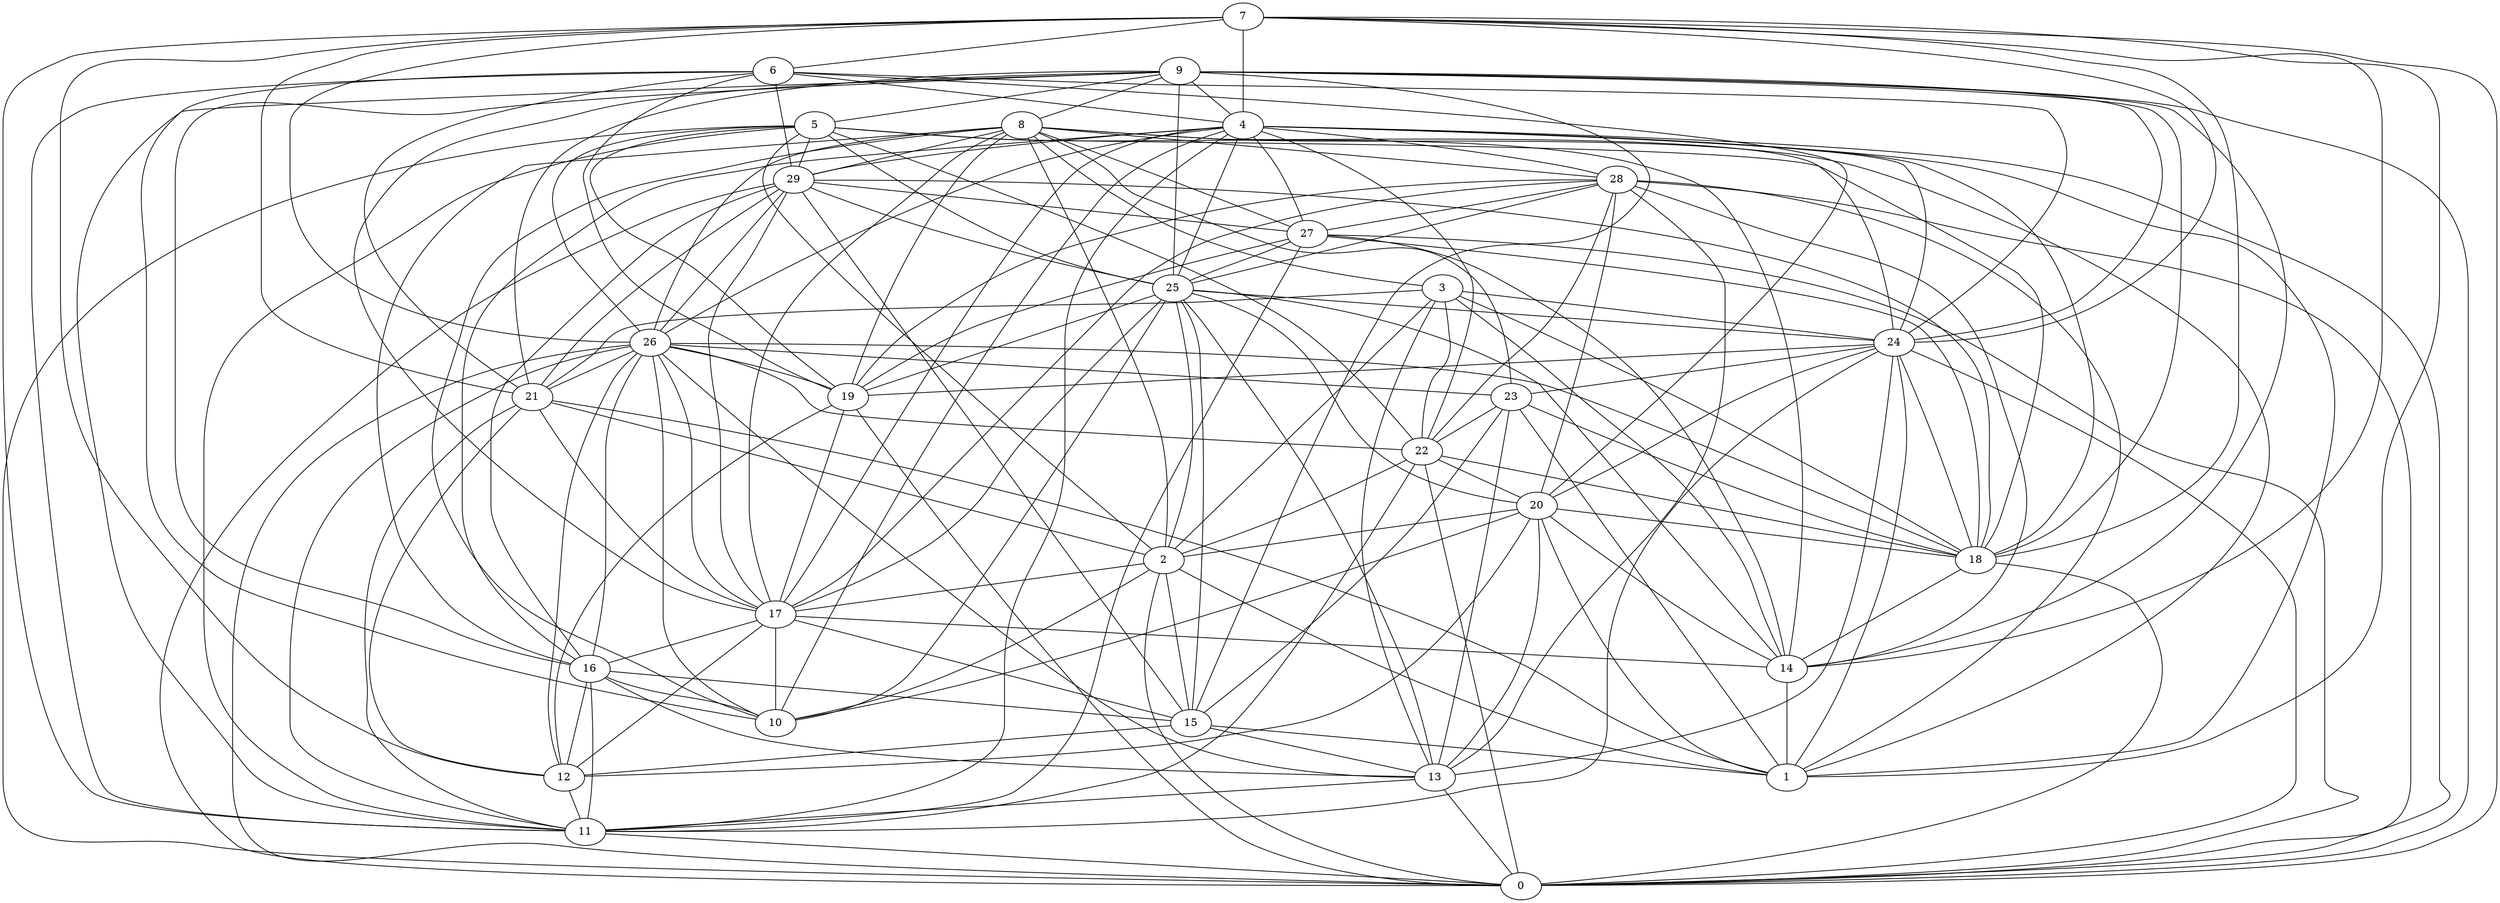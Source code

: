 digraph GG_graph {

subgraph G_graph {
edge [color = black]
"27" -> "14" [dir = none]
"27" -> "25" [dir = none]
"27" -> "0" [dir = none]
"27" -> "18" [dir = none]
"29" -> "17" [dir = none]
"29" -> "26" [dir = none]
"13" -> "0" [dir = none]
"15" -> "13" [dir = none]
"15" -> "12" [dir = none]
"26" -> "19" [dir = none]
"26" -> "23" [dir = none]
"26" -> "22" [dir = none]
"26" -> "0" [dir = none]
"26" -> "16" [dir = none]
"26" -> "12" [dir = none]
"26" -> "17" [dir = none]
"26" -> "13" [dir = none]
"14" -> "1" [dir = none]
"9" -> "14" [dir = none]
"9" -> "8" [dir = none]
"9" -> "17" [dir = none]
"9" -> "15" [dir = none]
"22" -> "20" [dir = none]
"22" -> "18" [dir = none]
"17" -> "15" [dir = none]
"17" -> "10" [dir = none]
"17" -> "14" [dir = none]
"7" -> "0" [dir = none]
"7" -> "18" [dir = none]
"7" -> "21" [dir = none]
"7" -> "11" [dir = none]
"7" -> "14" [dir = none]
"28" -> "19" [dir = none]
"28" -> "0" [dir = none]
"28" -> "22" [dir = none]
"28" -> "1" [dir = none]
"28" -> "20" [dir = none]
"28" -> "14" [dir = none]
"28" -> "13" [dir = none]
"16" -> "12" [dir = none]
"16" -> "15" [dir = none]
"16" -> "13" [dir = none]
"6" -> "4" [dir = none]
"6" -> "10" [dir = none]
"6" -> "21" [dir = none]
"3" -> "21" [dir = none]
"3" -> "14" [dir = none]
"3" -> "18" [dir = none]
"8" -> "23" [dir = none]
"8" -> "3" [dir = none]
"8" -> "10" [dir = none]
"8" -> "29" [dir = none]
"8" -> "2" [dir = none]
"8" -> "26" [dir = none]
"8" -> "17" [dir = none]
"5" -> "18" [dir = none]
"5" -> "11" [dir = none]
"5" -> "14" [dir = none]
"5" -> "22" [dir = none]
"12" -> "11" [dir = none]
"20" -> "10" [dir = none]
"20" -> "14" [dir = none]
"20" -> "12" [dir = none]
"20" -> "1" [dir = none]
"20" -> "2" [dir = none]
"23" -> "13" [dir = none]
"23" -> "1" [dir = none]
"23" -> "18" [dir = none]
"21" -> "17" [dir = none]
"21" -> "11" [dir = none]
"21" -> "12" [dir = none]
"4" -> "16" [dir = none]
"4" -> "11" [dir = none]
"4" -> "27" [dir = none]
"4" -> "22" [dir = none]
"4" -> "29" [dir = none]
"4" -> "10" [dir = none]
"4" -> "1" [dir = none]
"24" -> "11" [dir = none]
"24" -> "0" [dir = none]
"24" -> "20" [dir = none]
"2" -> "0" [dir = none]
"25" -> "24" [dir = none]
"25" -> "17" [dir = none]
"25" -> "2" [dir = none]
"25" -> "19" [dir = none]
"19" -> "17" [dir = none]
"7" -> "4" [dir = none]
"4" -> "18" [dir = none]
"24" -> "13" [dir = none]
"21" -> "2" [dir = none]
"24" -> "1" [dir = none]
"4" -> "25" [dir = none]
"20" -> "18" [dir = none]
"15" -> "1" [dir = none]
"2" -> "15" [dir = none]
"26" -> "18" [dir = none]
"29" -> "21" [dir = none]
"24" -> "19" [dir = none]
"29" -> "27" [dir = none]
"8" -> "28" [dir = none]
"25" -> "13" [dir = none]
"13" -> "11" [dir = none]
"4" -> "26" [dir = none]
"29" -> "25" [dir = none]
"7" -> "26" [dir = none]
"4" -> "0" [dir = none]
"7" -> "12" [dir = none]
"29" -> "15" [dir = none]
"6" -> "19" [dir = none]
"27" -> "19" [dir = none]
"19" -> "12" [dir = none]
"8" -> "27" [dir = none]
"25" -> "20" [dir = none]
"9" -> "4" [dir = none]
"22" -> "0" [dir = none]
"23" -> "22" [dir = none]
"9" -> "16" [dir = none]
"9" -> "11" [dir = none]
"2" -> "10" [dir = none]
"3" -> "24" [dir = none]
"8" -> "16" [dir = none]
"29" -> "0" [dir = none]
"7" -> "24" [dir = none]
"18" -> "14" [dir = none]
"7" -> "6" [dir = none]
"22" -> "2" [dir = none]
"6" -> "20" [dir = none]
"24" -> "23" [dir = none]
"3" -> "2" [dir = none]
"26" -> "10" [dir = none]
"6" -> "11" [dir = none]
"28" -> "25" [dir = none]
"17" -> "16" [dir = none]
"22" -> "11" [dir = none]
"8" -> "19" [dir = none]
"26" -> "21" [dir = none]
"16" -> "11" [dir = none]
"4" -> "24" [dir = none]
"3" -> "22" [dir = none]
"5" -> "19" [dir = none]
"2" -> "1" [dir = none]
"20" -> "13" [dir = none]
"19" -> "0" [dir = none]
"17" -> "12" [dir = none]
"9" -> "5" [dir = none]
"24" -> "18" [dir = none]
"8" -> "24" [dir = none]
"4" -> "28" [dir = none]
"5" -> "29" [dir = none]
"9" -> "21" [dir = none]
"5" -> "25" [dir = none]
"16" -> "10" [dir = none]
"3" -> "13" [dir = none]
"21" -> "1" [dir = none]
"2" -> "17" [dir = none]
"28" -> "27" [dir = none]
"11" -> "0" [dir = none]
"9" -> "18" [dir = none]
"25" -> "15" [dir = none]
"6" -> "24" [dir = none]
"9" -> "0" [dir = none]
"7" -> "1" [dir = none]
"18" -> "0" [dir = none]
"6" -> "29" [dir = none]
"5" -> "2" [dir = none]
"4" -> "17" [dir = none]
"23" -> "15" [dir = none]
"26" -> "11" [dir = none]
"9" -> "25" [dir = none]
"5" -> "26" [dir = none]
"25" -> "10" [dir = none]
"29" -> "16" [dir = none]
"8" -> "1" [dir = none]
"25" -> "14" [dir = none]
"29" -> "18" [dir = none]
"5" -> "0" [dir = none]
"9" -> "24" [dir = none]
"28" -> "17" [dir = none]
"27" -> "11" [dir = none]
}

}
